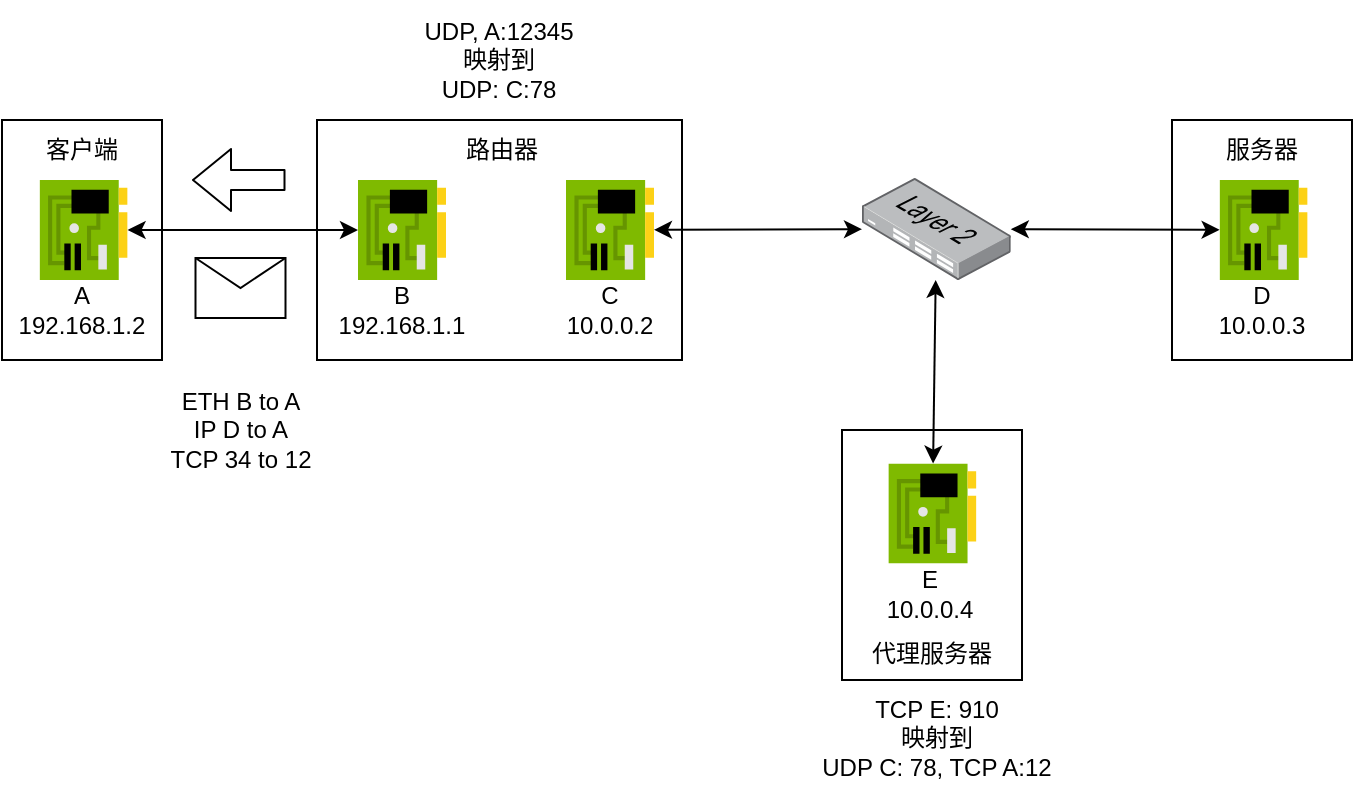 <mxfile scale="4" border="0">
    <diagram id="0X3G2N7tNAbBKsN83A1v" name="Page-1">
        <mxGraphModel dx="1098" dy="454" grid="1" gridSize="10" guides="1" tooltips="1" connect="1" arrows="1" fold="1" page="1" pageScale="1" pageWidth="827" pageHeight="1169" math="0" shadow="0">
            <root>
                <mxCell id="0"/>
                <mxCell id="1" parent="0"/>
                <mxCell id="31" value="" style="shape=message;html=1;html=1;outlineConnect=0;labelPosition=center;verticalLabelPosition=bottom;align=center;verticalAlign=top;" parent="1" vertex="1">
                    <mxGeometry x="172.75" y="269" width="45" height="30" as="geometry"/>
                </mxCell>
                <mxCell id="32" value="" style="shape=flexArrow;endArrow=classic;html=1;" parent="1" edge="1">
                    <mxGeometry width="50" height="50" relative="1" as="geometry">
                        <mxPoint x="217.75" y="230" as="sourcePoint"/>
                        <mxPoint x="171" y="230" as="targetPoint"/>
                    </mxGeometry>
                </mxCell>
                <mxCell id="33" value="ETH B to A&lt;br&gt;IP D to A&lt;br&gt;TCP 34 to 12" style="text;html=1;strokeColor=none;fillColor=none;align=center;verticalAlign=middle;whiteSpace=wrap;rounded=0;" parent="1" vertex="1">
                    <mxGeometry x="149.63" y="330" width="91.25" height="50" as="geometry"/>
                </mxCell>
                <mxCell id="36" value="UDP, A:12345&lt;br&gt;映射到&lt;br&gt;UDP: C:78" style="text;html=1;strokeColor=none;fillColor=none;align=center;verticalAlign=middle;whiteSpace=wrap;rounded=0;" vertex="1" parent="1">
                    <mxGeometry x="264.12" y="140.9" width="121.25" height="59.1" as="geometry"/>
                </mxCell>
                <mxCell id="37" value="TCP E: 910&lt;br&gt;映射到&lt;br&gt;UDP C: 78, TCP A:12" style="text;html=1;strokeColor=none;fillColor=none;align=center;verticalAlign=middle;whiteSpace=wrap;rounded=0;" vertex="1" parent="1">
                    <mxGeometry x="482.58" y="480" width="121.25" height="58.2" as="geometry"/>
                </mxCell>
                <mxCell id="38" value="" style="rounded=0;whiteSpace=wrap;html=1;" vertex="1" parent="1">
                    <mxGeometry x="661" y="200" width="90" height="120" as="geometry"/>
                </mxCell>
                <mxCell id="39" value="" style="rounded=0;whiteSpace=wrap;html=1;" vertex="1" parent="1">
                    <mxGeometry x="496" y="355" width="90" height="125" as="geometry"/>
                </mxCell>
                <mxCell id="40" value="" style="rounded=0;whiteSpace=wrap;html=1;" vertex="1" parent="1">
                    <mxGeometry x="233.5" y="200" width="182.5" height="120" as="geometry"/>
                </mxCell>
                <mxCell id="41" value="" style="rounded=0;whiteSpace=wrap;html=1;" vertex="1" parent="1">
                    <mxGeometry x="76" y="200" width="80" height="120" as="geometry"/>
                </mxCell>
                <mxCell id="42" value="客户端" style="text;html=1;strokeColor=none;fillColor=none;align=center;verticalAlign=middle;whiteSpace=wrap;rounded=0;" vertex="1" parent="1">
                    <mxGeometry x="76" y="200.0" width="80" height="30" as="geometry"/>
                </mxCell>
                <mxCell id="43" value="" style="sketch=0;aspect=fixed;html=1;points=[];align=center;image;fontSize=12;image=img/lib/mscae/NetworkInterfaceCard.svg;" vertex="1" parent="1">
                    <mxGeometry x="254.0" y="230" width="44" height="50" as="geometry"/>
                </mxCell>
                <mxCell id="44" value="" style="sketch=0;aspect=fixed;html=1;points=[];align=center;image;fontSize=12;image=img/lib/mscae/NetworkInterfaceCard.svg;" vertex="1" parent="1">
                    <mxGeometry x="94.8" y="230" width="44" height="50" as="geometry"/>
                </mxCell>
                <mxCell id="45" value="A&lt;br&gt;192.168.1.2" style="text;html=1;strokeColor=none;fillColor=none;align=center;verticalAlign=middle;whiteSpace=wrap;rounded=0;" vertex="1" parent="1">
                    <mxGeometry x="76" y="280.0" width="80" height="30" as="geometry"/>
                </mxCell>
                <mxCell id="46" value="路由器" style="text;html=1;strokeColor=none;fillColor=none;align=center;verticalAlign=middle;whiteSpace=wrap;rounded=0;" vertex="1" parent="1">
                    <mxGeometry x="286" y="200.0" width="80" height="30" as="geometry"/>
                </mxCell>
                <mxCell id="47" value="B&lt;br&gt;192.168.1.1" style="text;html=1;strokeColor=none;fillColor=none;align=center;verticalAlign=middle;whiteSpace=wrap;rounded=0;" vertex="1" parent="1">
                    <mxGeometry x="236" y="280.0" width="80" height="30" as="geometry"/>
                </mxCell>
                <mxCell id="48" value="" style="endArrow=classic;startArrow=classic;html=1;" edge="1" parent="1" source="44" target="43">
                    <mxGeometry width="50" height="50" relative="1" as="geometry">
                        <mxPoint x="396" y="220" as="sourcePoint"/>
                        <mxPoint x="446" y="170" as="targetPoint"/>
                    </mxGeometry>
                </mxCell>
                <mxCell id="49" value="" style="sketch=0;aspect=fixed;html=1;points=[];align=center;image;fontSize=12;image=img/lib/mscae/NetworkInterfaceCard.svg;" vertex="1" parent="1">
                    <mxGeometry x="358.0" y="230" width="44" height="50" as="geometry"/>
                </mxCell>
                <mxCell id="50" value="C&lt;br&gt;10.0.0.2" style="text;html=1;strokeColor=none;fillColor=none;align=center;verticalAlign=middle;whiteSpace=wrap;rounded=0;" vertex="1" parent="1">
                    <mxGeometry x="340" y="280.0" width="80" height="30" as="geometry"/>
                </mxCell>
                <mxCell id="51" value="服务器" style="text;html=1;strokeColor=none;fillColor=none;align=center;verticalAlign=middle;whiteSpace=wrap;rounded=0;" vertex="1" parent="1">
                    <mxGeometry x="666" y="200.0" width="80" height="30" as="geometry"/>
                </mxCell>
                <mxCell id="52" value="" style="sketch=0;aspect=fixed;html=1;points=[];align=center;image;fontSize=12;image=img/lib/mscae/NetworkInterfaceCard.svg;" vertex="1" parent="1">
                    <mxGeometry x="684.8" y="230" width="44" height="50" as="geometry"/>
                </mxCell>
                <mxCell id="53" value="D&lt;br&gt;10.0.0.3" style="text;html=1;strokeColor=none;fillColor=none;align=center;verticalAlign=middle;whiteSpace=wrap;rounded=0;" vertex="1" parent="1">
                    <mxGeometry x="666" y="280.0" width="80" height="30" as="geometry"/>
                </mxCell>
                <mxCell id="54" value="" style="endArrow=classic;startArrow=classic;html=1;" edge="1" parent="1" source="49" target="55">
                    <mxGeometry width="50" height="50" relative="1" as="geometry">
                        <mxPoint x="626" y="270" as="sourcePoint"/>
                        <mxPoint x="446" y="130" as="targetPoint"/>
                    </mxGeometry>
                </mxCell>
                <mxCell id="55" value="" style="points=[];aspect=fixed;html=1;align=center;shadow=0;dashed=0;image;image=img/lib/allied_telesis/switch/Switch_24_port_L2.svg;" vertex="1" parent="1">
                    <mxGeometry x="506" y="229" width="74.4" height="51" as="geometry"/>
                </mxCell>
                <mxCell id="56" value="" style="endArrow=classic;startArrow=classic;html=1;" edge="1" parent="1" source="55" target="52">
                    <mxGeometry width="50" height="50" relative="1" as="geometry">
                        <mxPoint x="556" y="180.323" as="sourcePoint"/>
                        <mxPoint x="660" y="180.004" as="targetPoint"/>
                    </mxGeometry>
                </mxCell>
                <mxCell id="57" value="代理服务器" style="text;html=1;strokeColor=none;fillColor=none;align=center;verticalAlign=middle;whiteSpace=wrap;rounded=0;" vertex="1" parent="1">
                    <mxGeometry x="501.2" y="451.8" width="80" height="30" as="geometry"/>
                </mxCell>
                <mxCell id="58" value="" style="sketch=0;aspect=fixed;html=1;points=[];align=center;image;fontSize=12;image=img/lib/mscae/NetworkInterfaceCard.svg;" vertex="1" parent="1">
                    <mxGeometry x="519.2" y="371.8" width="44" height="50" as="geometry"/>
                </mxCell>
                <mxCell id="59" value="E&lt;br&gt;10.0.0.4" style="text;html=1;strokeColor=none;fillColor=none;align=center;verticalAlign=middle;whiteSpace=wrap;rounded=0;" vertex="1" parent="1">
                    <mxGeometry x="500.4" y="421.8" width="80" height="30" as="geometry"/>
                </mxCell>
                <mxCell id="60" value="" style="endArrow=classic;startArrow=classic;html=1;" edge="1" parent="1" source="55" target="58">
                    <mxGeometry width="50" height="50" relative="1" as="geometry">
                        <mxPoint x="546.0" y="330.004" as="sourcePoint"/>
                        <mxPoint x="650.4" y="330.323" as="targetPoint"/>
                    </mxGeometry>
                </mxCell>
            </root>
        </mxGraphModel>
    </diagram>
</mxfile>